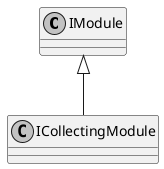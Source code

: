 @startuml
skinparam monochrome true
skinparam classAttributeIconSize 0

IModule <|-- ICollectingModule
@enduml
